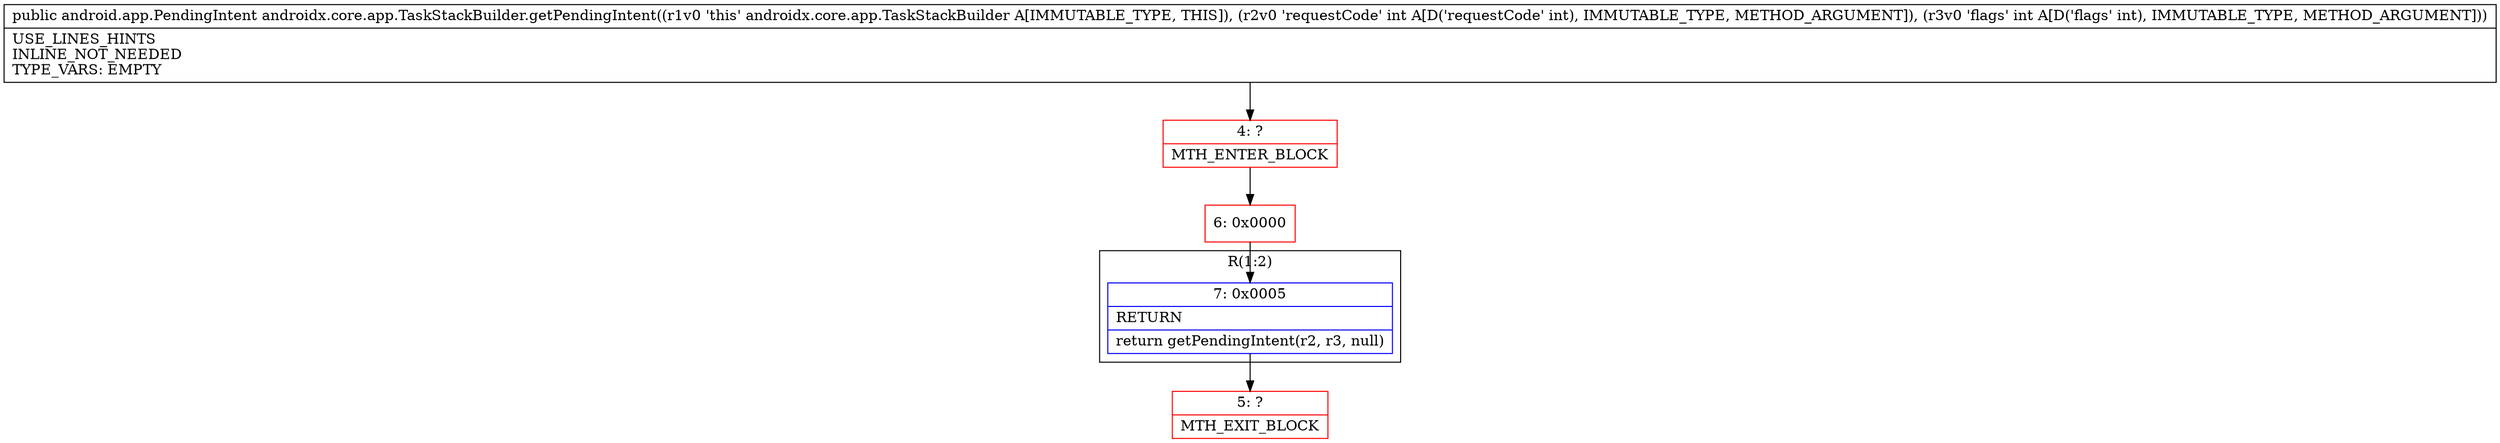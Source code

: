 digraph "CFG forandroidx.core.app.TaskStackBuilder.getPendingIntent(II)Landroid\/app\/PendingIntent;" {
subgraph cluster_Region_276525797 {
label = "R(1:2)";
node [shape=record,color=blue];
Node_7 [shape=record,label="{7\:\ 0x0005|RETURN\l|return getPendingIntent(r2, r3, null)\l}"];
}
Node_4 [shape=record,color=red,label="{4\:\ ?|MTH_ENTER_BLOCK\l}"];
Node_6 [shape=record,color=red,label="{6\:\ 0x0000}"];
Node_5 [shape=record,color=red,label="{5\:\ ?|MTH_EXIT_BLOCK\l}"];
MethodNode[shape=record,label="{public android.app.PendingIntent androidx.core.app.TaskStackBuilder.getPendingIntent((r1v0 'this' androidx.core.app.TaskStackBuilder A[IMMUTABLE_TYPE, THIS]), (r2v0 'requestCode' int A[D('requestCode' int), IMMUTABLE_TYPE, METHOD_ARGUMENT]), (r3v0 'flags' int A[D('flags' int), IMMUTABLE_TYPE, METHOD_ARGUMENT]))  | USE_LINES_HINTS\lINLINE_NOT_NEEDED\lTYPE_VARS: EMPTY\l}"];
MethodNode -> Node_4;Node_7 -> Node_5;
Node_4 -> Node_6;
Node_6 -> Node_7;
}

